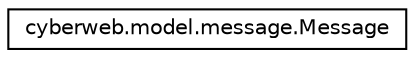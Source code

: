 digraph G
{
  edge [fontname="Helvetica",fontsize="10",labelfontname="Helvetica",labelfontsize="10"];
  node [fontname="Helvetica",fontsize="10",shape=record];
  rankdir="LR";
  Node1 [label="cyberweb.model.message.Message",height=0.2,width=0.4,color="black", fillcolor="white", style="filled",URL="$classcyberweb_1_1model_1_1message_1_1_message.html"];
}
